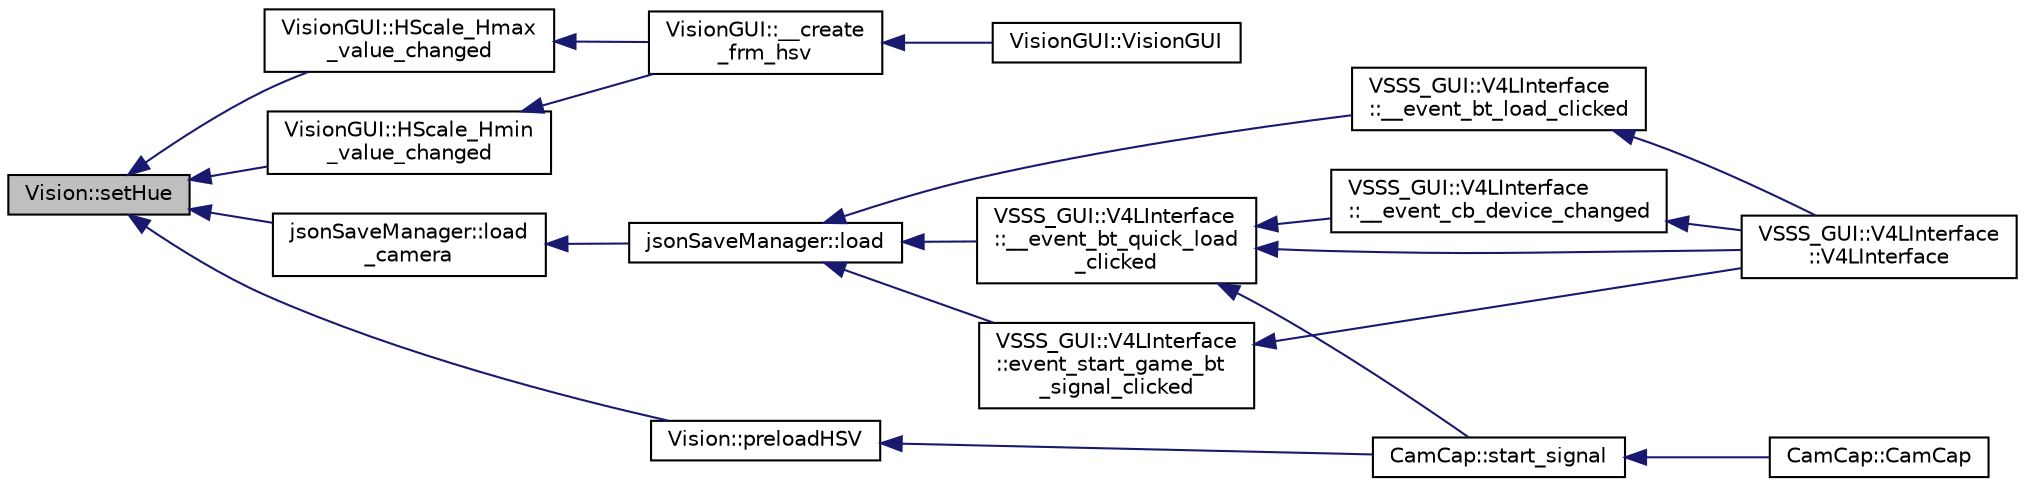 digraph "Vision::setHue"
{
 // INTERACTIVE_SVG=YES
  edge [fontname="Helvetica",fontsize="10",labelfontname="Helvetica",labelfontsize="10"];
  node [fontname="Helvetica",fontsize="10",shape=record];
  rankdir="LR";
  Node370 [label="Vision::setHue",height=0.2,width=0.4,color="black", fillcolor="grey75", style="filled", fontcolor="black"];
  Node370 -> Node371 [dir="back",color="midnightblue",fontsize="10",style="solid",fontname="Helvetica"];
  Node371 [label="VisionGUI::HScale_Hmax\l_value_changed",height=0.2,width=0.4,color="black", fillcolor="white", style="filled",URL="$class_vision_g_u_i.html#ad12a91dfc3c8cd3ef213d4d518d85267",tooltip="Call Vision&#39;s setHue method passsing Hmax value as a parameter. "];
  Node371 -> Node372 [dir="back",color="midnightblue",fontsize="10",style="solid",fontname="Helvetica"];
  Node372 [label="VisionGUI::__create\l_frm_hsv",height=0.2,width=0.4,color="black", fillcolor="white", style="filled",URL="$class_vision_g_u_i.html#a5022537a86f97e3eb1e037044301a0f7",tooltip="Creates HSV calibration frame and its inner elements. Ataches interface signals (button pressing/clic..."];
  Node372 -> Node373 [dir="back",color="midnightblue",fontsize="10",style="solid",fontname="Helvetica"];
  Node373 [label="VisionGUI::VisionGUI",height=0.2,width=0.4,color="black", fillcolor="white", style="filled",URL="$class_vision_g_u_i.html#ae6e821e61b7cf4e0aada2044a2bd2aca"];
  Node370 -> Node374 [dir="back",color="midnightblue",fontsize="10",style="solid",fontname="Helvetica"];
  Node374 [label="VisionGUI::HScale_Hmin\l_value_changed",height=0.2,width=0.4,color="black", fillcolor="white", style="filled",URL="$class_vision_g_u_i.html#a8c01178ecd9d517e941bd6075d69bcdd",tooltip="Call Vision&#39;s setHue method passsing Hmin value as a parameter. "];
  Node374 -> Node372 [dir="back",color="midnightblue",fontsize="10",style="solid",fontname="Helvetica"];
  Node370 -> Node375 [dir="back",color="midnightblue",fontsize="10",style="solid",fontname="Helvetica"];
  Node375 [label="jsonSaveManager::load\l_camera",height=0.2,width=0.4,color="black", fillcolor="white", style="filled",URL="$classjson_save_manager.html#a6184c9f744044a5ccdf34c6386275df8",tooltip="Load camera configurations from our JSON object to the interface. "];
  Node375 -> Node376 [dir="back",color="midnightblue",fontsize="10",style="solid",fontname="Helvetica"];
  Node376 [label="jsonSaveManager::load",height=0.2,width=0.4,color="black", fillcolor="white", style="filled",URL="$classjson_save_manager.html#a79fd35c53290662b58c5a4869376fa2e",tooltip="Loads all avaliable configurations in the given .json file. "];
  Node376 -> Node377 [dir="back",color="midnightblue",fontsize="10",style="solid",fontname="Helvetica"];
  Node377 [label="VSSS_GUI::V4LInterface\l::__event_bt_load_clicked",height=0.2,width=0.4,color="black", fillcolor="white", style="filled",URL="$class_v_s_s_s___g_u_i_1_1_v4_l_interface.html#a62894fc8a49716b44d3a3c6a445fe880",tooltip="Event triggered when &#39;Load&#39; button is clicked. "];
  Node377 -> Node378 [dir="back",color="midnightblue",fontsize="10",style="solid",fontname="Helvetica"];
  Node378 [label="VSSS_GUI::V4LInterface\l::V4LInterface",height=0.2,width=0.4,color="black", fillcolor="white", style="filled",URL="$class_v_s_s_s___g_u_i_1_1_v4_l_interface.html#a8fafd828eacc6d5480649fa9fddc7ee4",tooltip="Constructor of a V4LInterface object. "];
  Node376 -> Node379 [dir="back",color="midnightblue",fontsize="10",style="solid",fontname="Helvetica"];
  Node379 [label="VSSS_GUI::V4LInterface\l::__event_bt_quick_load\l_clicked",height=0.2,width=0.4,color="black", fillcolor="white", style="filled",URL="$class_v_s_s_s___g_u_i_1_1_v4_l_interface.html#a3010084dff2d7f93eed40efaab8ee61b",tooltip="Event triggered when &#39;Quick Load&#39; button is clicked. "];
  Node379 -> Node380 [dir="back",color="midnightblue",fontsize="10",style="solid",fontname="Helvetica"];
  Node380 [label="CamCap::start_signal",height=0.2,width=0.4,color="black", fillcolor="white", style="filled",URL="$class_cam_cap.html#ae676e6624dd821ad494a80e68a41e249",tooltip="Interface adjustments after &#39;start&#39; button is clicked. "];
  Node380 -> Node381 [dir="back",color="midnightblue",fontsize="10",style="solid",fontname="Helvetica"];
  Node381 [label="CamCap::CamCap",height=0.2,width=0.4,color="black", fillcolor="white", style="filled",URL="$class_cam_cap.html#afe0db98a5f72bc9b261dcb78e2840da6",tooltip="Constructor of a CamCap object. "];
  Node379 -> Node378 [dir="back",color="midnightblue",fontsize="10",style="solid",fontname="Helvetica"];
  Node379 -> Node382 [dir="back",color="midnightblue",fontsize="10",style="solid",fontname="Helvetica"];
  Node382 [label="VSSS_GUI::V4LInterface\l::__event_cb_device_changed",height=0.2,width=0.4,color="black", fillcolor="white", style="filled",URL="$class_v_s_s_s___g_u_i_1_1_v4_l_interface.html#af38c88f726a7ff9fab089ab9ed20c03c",tooltip="Event triggered when a new device is selected in Device combobox. "];
  Node382 -> Node378 [dir="back",color="midnightblue",fontsize="10",style="solid",fontname="Helvetica"];
  Node376 -> Node383 [dir="back",color="midnightblue",fontsize="10",style="solid",fontname="Helvetica"];
  Node383 [label="VSSS_GUI::V4LInterface\l::event_start_game_bt\l_signal_clicked",height=0.2,width=0.4,color="black", fillcolor="white", style="filled",URL="$class_v_s_s_s___g_u_i_1_1_v4_l_interface.html#a8c3f91048adebeb0b5aa9838053cdcfe",tooltip="Event triggered when start button is clicked. Starts/finishes video recording. "];
  Node383 -> Node378 [dir="back",color="midnightblue",fontsize="10",style="solid",fontname="Helvetica"];
  Node370 -> Node384 [dir="back",color="midnightblue",fontsize="10",style="solid",fontname="Helvetica"];
  Node384 [label="Vision::preloadHSV",height=0.2,width=0.4,color="black", fillcolor="white", style="filled",URL="$class_vision.html#ac0c3f793197c5fec6dddb22ff7c7383c",tooltip="Loads default values to vision object, making callibration easier. "];
  Node384 -> Node380 [dir="back",color="midnightblue",fontsize="10",style="solid",fontname="Helvetica"];
}
